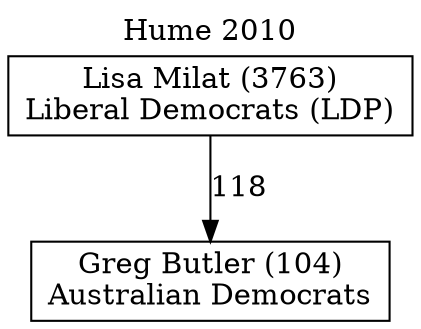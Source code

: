 // House preference flow
digraph "Greg Butler (104)_Hume_2010" {
	graph [label="Hume 2010" labelloc=t mclimit=10]
	node [shape=box]
	"Greg Butler (104)" [label="Greg Butler (104)
Australian Democrats"]
	"Lisa Milat (3763)" [label="Lisa Milat (3763)
Liberal Democrats (LDP)"]
	"Lisa Milat (3763)" -> "Greg Butler (104)" [label=118]
}
